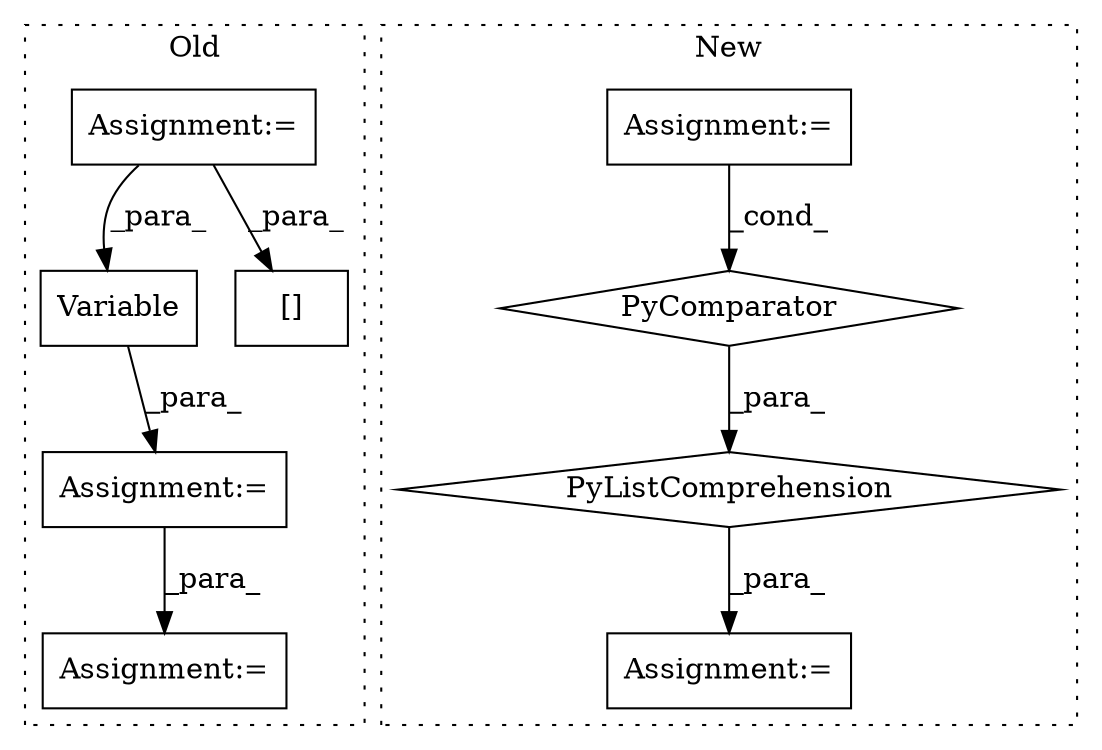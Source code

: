 digraph G {
subgraph cluster0 {
1 [label="Variable" a="32" s="2912,3050" l="9,1" shape="box"];
4 [label="Assignment:=" a="7" s="2904" l="1" shape="box"];
6 [label="Assignment:=" a="7" s="2713" l="54" shape="box"];
7 [label="Assignment:=" a="7" s="3063" l="1" shape="box"];
9 [label="[]" a="2" s="2552,2634" l="17,2" shape="box"];
label = "Old";
style="dotted";
}
subgraph cluster1 {
2 [label="PyComparator" a="113" s="3074" l="49" shape="diamond"];
3 [label="PyListComprehension" a="109" s="2995" l="136" shape="diamond"];
5 [label="Assignment:=" a="7" s="2983" l="12" shape="box"];
8 [label="Assignment:=" a="7" s="2928" l="39" shape="box"];
label = "New";
style="dotted";
}
1 -> 4 [label="_para_"];
2 -> 3 [label="_para_"];
3 -> 5 [label="_para_"];
4 -> 7 [label="_para_"];
6 -> 9 [label="_para_"];
6 -> 1 [label="_para_"];
8 -> 2 [label="_cond_"];
}